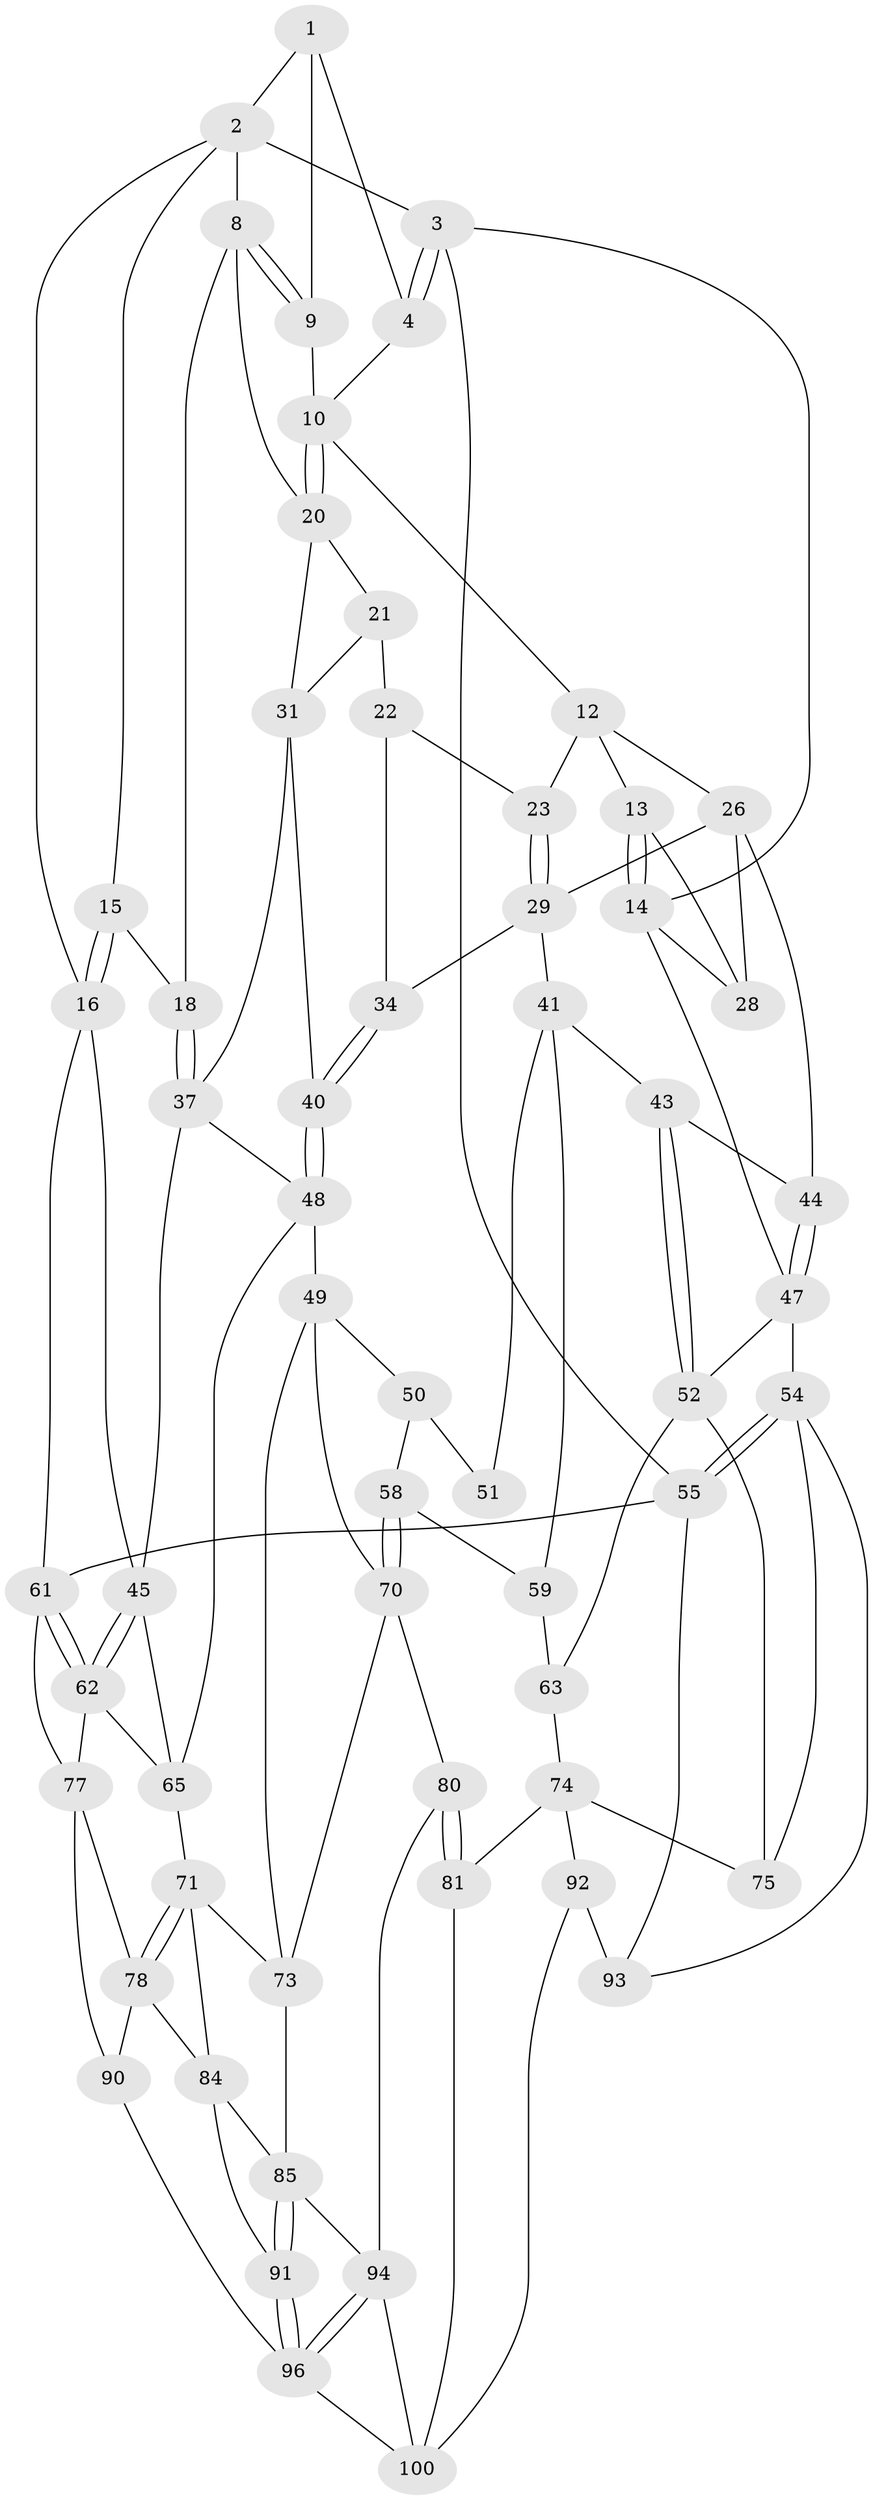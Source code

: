 // original degree distribution, {3: 0.019801980198019802, 4: 0.27722772277227725, 5: 0.45544554455445546, 6: 0.24752475247524752}
// Generated by graph-tools (version 1.1) at 2025/38/02/21/25 10:38:57]
// undirected, 60 vertices, 127 edges
graph export_dot {
graph [start="1"]
  node [color=gray90,style=filled];
  1 [pos="+0.6726688098404034+0",super="+5"];
  2 [pos="+0.7175100997263762+0",super="+7"];
  3 [pos="+0+0"];
  4 [pos="+0.26227210531499934+0",super="+6"];
  8 [pos="+0.702767240045873+0.13430307327602156",super="+19"];
  9 [pos="+0.5062937565446655+0.17432364489078722"];
  10 [pos="+0.46925259744064146+0.2619660605443796",super="+11"];
  12 [pos="+0.30217462744444606+0.20336302573806536",super="+24"];
  13 [pos="+0.24838130833571756+0.21091618594707173"];
  14 [pos="+0+0",super="+30"];
  15 [pos="+0.9408083934533104+0.15172943167496003",super="+17"];
  16 [pos="+1+0.143641298673189",super="+36"];
  18 [pos="+0.8421842224371135+0.37702288850421856"];
  20 [pos="+0.4872344492351085+0.308927421192902",super="+25"];
  21 [pos="+0.47405004502421444+0.32507920911747656",super="+32"];
  22 [pos="+0.46731727225400144+0.3324995734512557",super="+33"];
  23 [pos="+0.3873790786370324+0.32553203789218793"];
  26 [pos="+0.3278238977488225+0.37183492891293035",super="+27"];
  28 [pos="+0.21775601285344348+0.3048565492553398"];
  29 [pos="+0.3870634059515766+0.4345352260842354",super="+35"];
  31 [pos="+0.6167663996457099+0.369068047392977",super="+39"];
  34 [pos="+0.4528200208299818+0.4731544988377286"];
  37 [pos="+0.8337420595872778+0.4751177615309643",super="+38"];
  40 [pos="+0.4786061980712251+0.5044268397157796"];
  41 [pos="+0.28500447400750006+0.5259157519947311",super="+42"];
  43 [pos="+0.1821710690914019+0.44216929625804785"];
  44 [pos="+0.1813012675386182+0.4394293890459319"];
  45 [pos="+1+0.52484249226557",super="+46"];
  47 [pos="+0+0.25941808944660283",super="+53"];
  48 [pos="+0.4795153956692274+0.603522057778088",super="+56"];
  49 [pos="+0.45635203763972837+0.6384437544207887",super="+69"];
  50 [pos="+0.42211616387656986+0.6401564793082146",super="+57"];
  51 [pos="+0.3165988775259309+0.5673838028248225"];
  52 [pos="+0.004690520641232428+0.6213965119506922",super="+64"];
  54 [pos="+0+0.7117920279391788",super="+76"];
  55 [pos="+0+1"];
  58 [pos="+0.3251672124286383+0.7160211706114641"];
  59 [pos="+0.28717658896538084+0.7084011802155133",super="+60"];
  61 [pos="+1+1"];
  62 [pos="+1+0.9600370294077396",super="+68"];
  63 [pos="+0.16799121362922467+0.6354515764312703",super="+67"];
  65 [pos="+0.9395790533963988+0.6516762786808993",super="+66"];
  70 [pos="+0.36170313942944265+0.7978384022293409",super="+79"];
  71 [pos="+0.7119203935660477+0.712368597198455",super="+72"];
  73 [pos="+0.5110454628980087+0.7313882076086482",super="+83"];
  74 [pos="+0.16665323442245084+0.796851214834989",super="+82"];
  75 [pos="+0.14421658253568145+0.7940279767961939"];
  77 [pos="+0.8167542376170096+0.7804376012294139",super="+89"];
  78 [pos="+0.7480432612922474+0.7466645302719257",super="+87"];
  80 [pos="+0.33765054874451705+0.8711163990568137"];
  81 [pos="+0.25143347360991886+0.921591428444891"];
  84 [pos="+0.6431725144589325+0.7938300825253706",super="+88"];
  85 [pos="+0.539390140478612+0.8505898743048756",super="+86"];
  90 [pos="+0.8522262122234152+1"];
  91 [pos="+0.5855472537751909+0.932743768680385"];
  92 [pos="+0.1264365625299678+0.933961488840972",super="+99"];
  93 [pos="+0.056611528844547725+0.9106706725416599",super="+97"];
  94 [pos="+0.4971871934298244+0.9228840143251333",super="+95"];
  96 [pos="+0.567989044763763+0.9767377927166427",super="+98"];
  100 [pos="+0.4582483681273478+1",super="+101"];
  1 -- 2;
  1 -- 9;
  1 -- 4;
  2 -- 3;
  2 -- 16;
  2 -- 8;
  2 -- 15;
  3 -- 4;
  3 -- 4;
  3 -- 14;
  3 -- 55;
  4 -- 10;
  8 -- 9;
  8 -- 9;
  8 -- 18;
  8 -- 20;
  9 -- 10;
  10 -- 20;
  10 -- 20;
  10 -- 12;
  12 -- 13;
  12 -- 26;
  12 -- 23;
  13 -- 14;
  13 -- 14;
  13 -- 28;
  14 -- 28;
  14 -- 47;
  15 -- 16 [weight=2];
  15 -- 16;
  15 -- 18;
  16 -- 61;
  16 -- 45;
  18 -- 37;
  18 -- 37;
  20 -- 21;
  20 -- 31;
  21 -- 22 [weight=2];
  21 -- 31;
  22 -- 23;
  22 -- 34;
  23 -- 29;
  23 -- 29;
  26 -- 29;
  26 -- 28;
  26 -- 44;
  29 -- 41;
  29 -- 34;
  31 -- 40;
  31 -- 37;
  34 -- 40;
  34 -- 40;
  37 -- 45;
  37 -- 48;
  40 -- 48;
  40 -- 48;
  41 -- 51;
  41 -- 59;
  41 -- 43;
  43 -- 44;
  43 -- 52;
  43 -- 52;
  44 -- 47;
  44 -- 47;
  45 -- 62;
  45 -- 62;
  45 -- 65;
  47 -- 52;
  47 -- 54;
  48 -- 49;
  48 -- 65;
  49 -- 50;
  49 -- 73;
  49 -- 70;
  50 -- 51 [weight=2];
  50 -- 58;
  52 -- 75;
  52 -- 63;
  54 -- 55;
  54 -- 55;
  54 -- 75;
  54 -- 93;
  55 -- 61;
  55 -- 93;
  58 -- 59;
  58 -- 70;
  58 -- 70;
  59 -- 63 [weight=2];
  61 -- 62;
  61 -- 62;
  61 -- 77;
  62 -- 65;
  62 -- 77;
  63 -- 74;
  65 -- 71;
  70 -- 80;
  70 -- 73;
  71 -- 78;
  71 -- 78;
  71 -- 73;
  71 -- 84;
  73 -- 85;
  74 -- 75;
  74 -- 81;
  74 -- 92;
  77 -- 78;
  77 -- 90;
  78 -- 90;
  78 -- 84;
  80 -- 81;
  80 -- 81;
  80 -- 94;
  81 -- 100;
  84 -- 85;
  84 -- 91;
  85 -- 91;
  85 -- 91;
  85 -- 94;
  90 -- 96;
  91 -- 96;
  91 -- 96;
  92 -- 93 [weight=2];
  92 -- 100;
  94 -- 96;
  94 -- 96;
  94 -- 100;
  96 -- 100;
}
